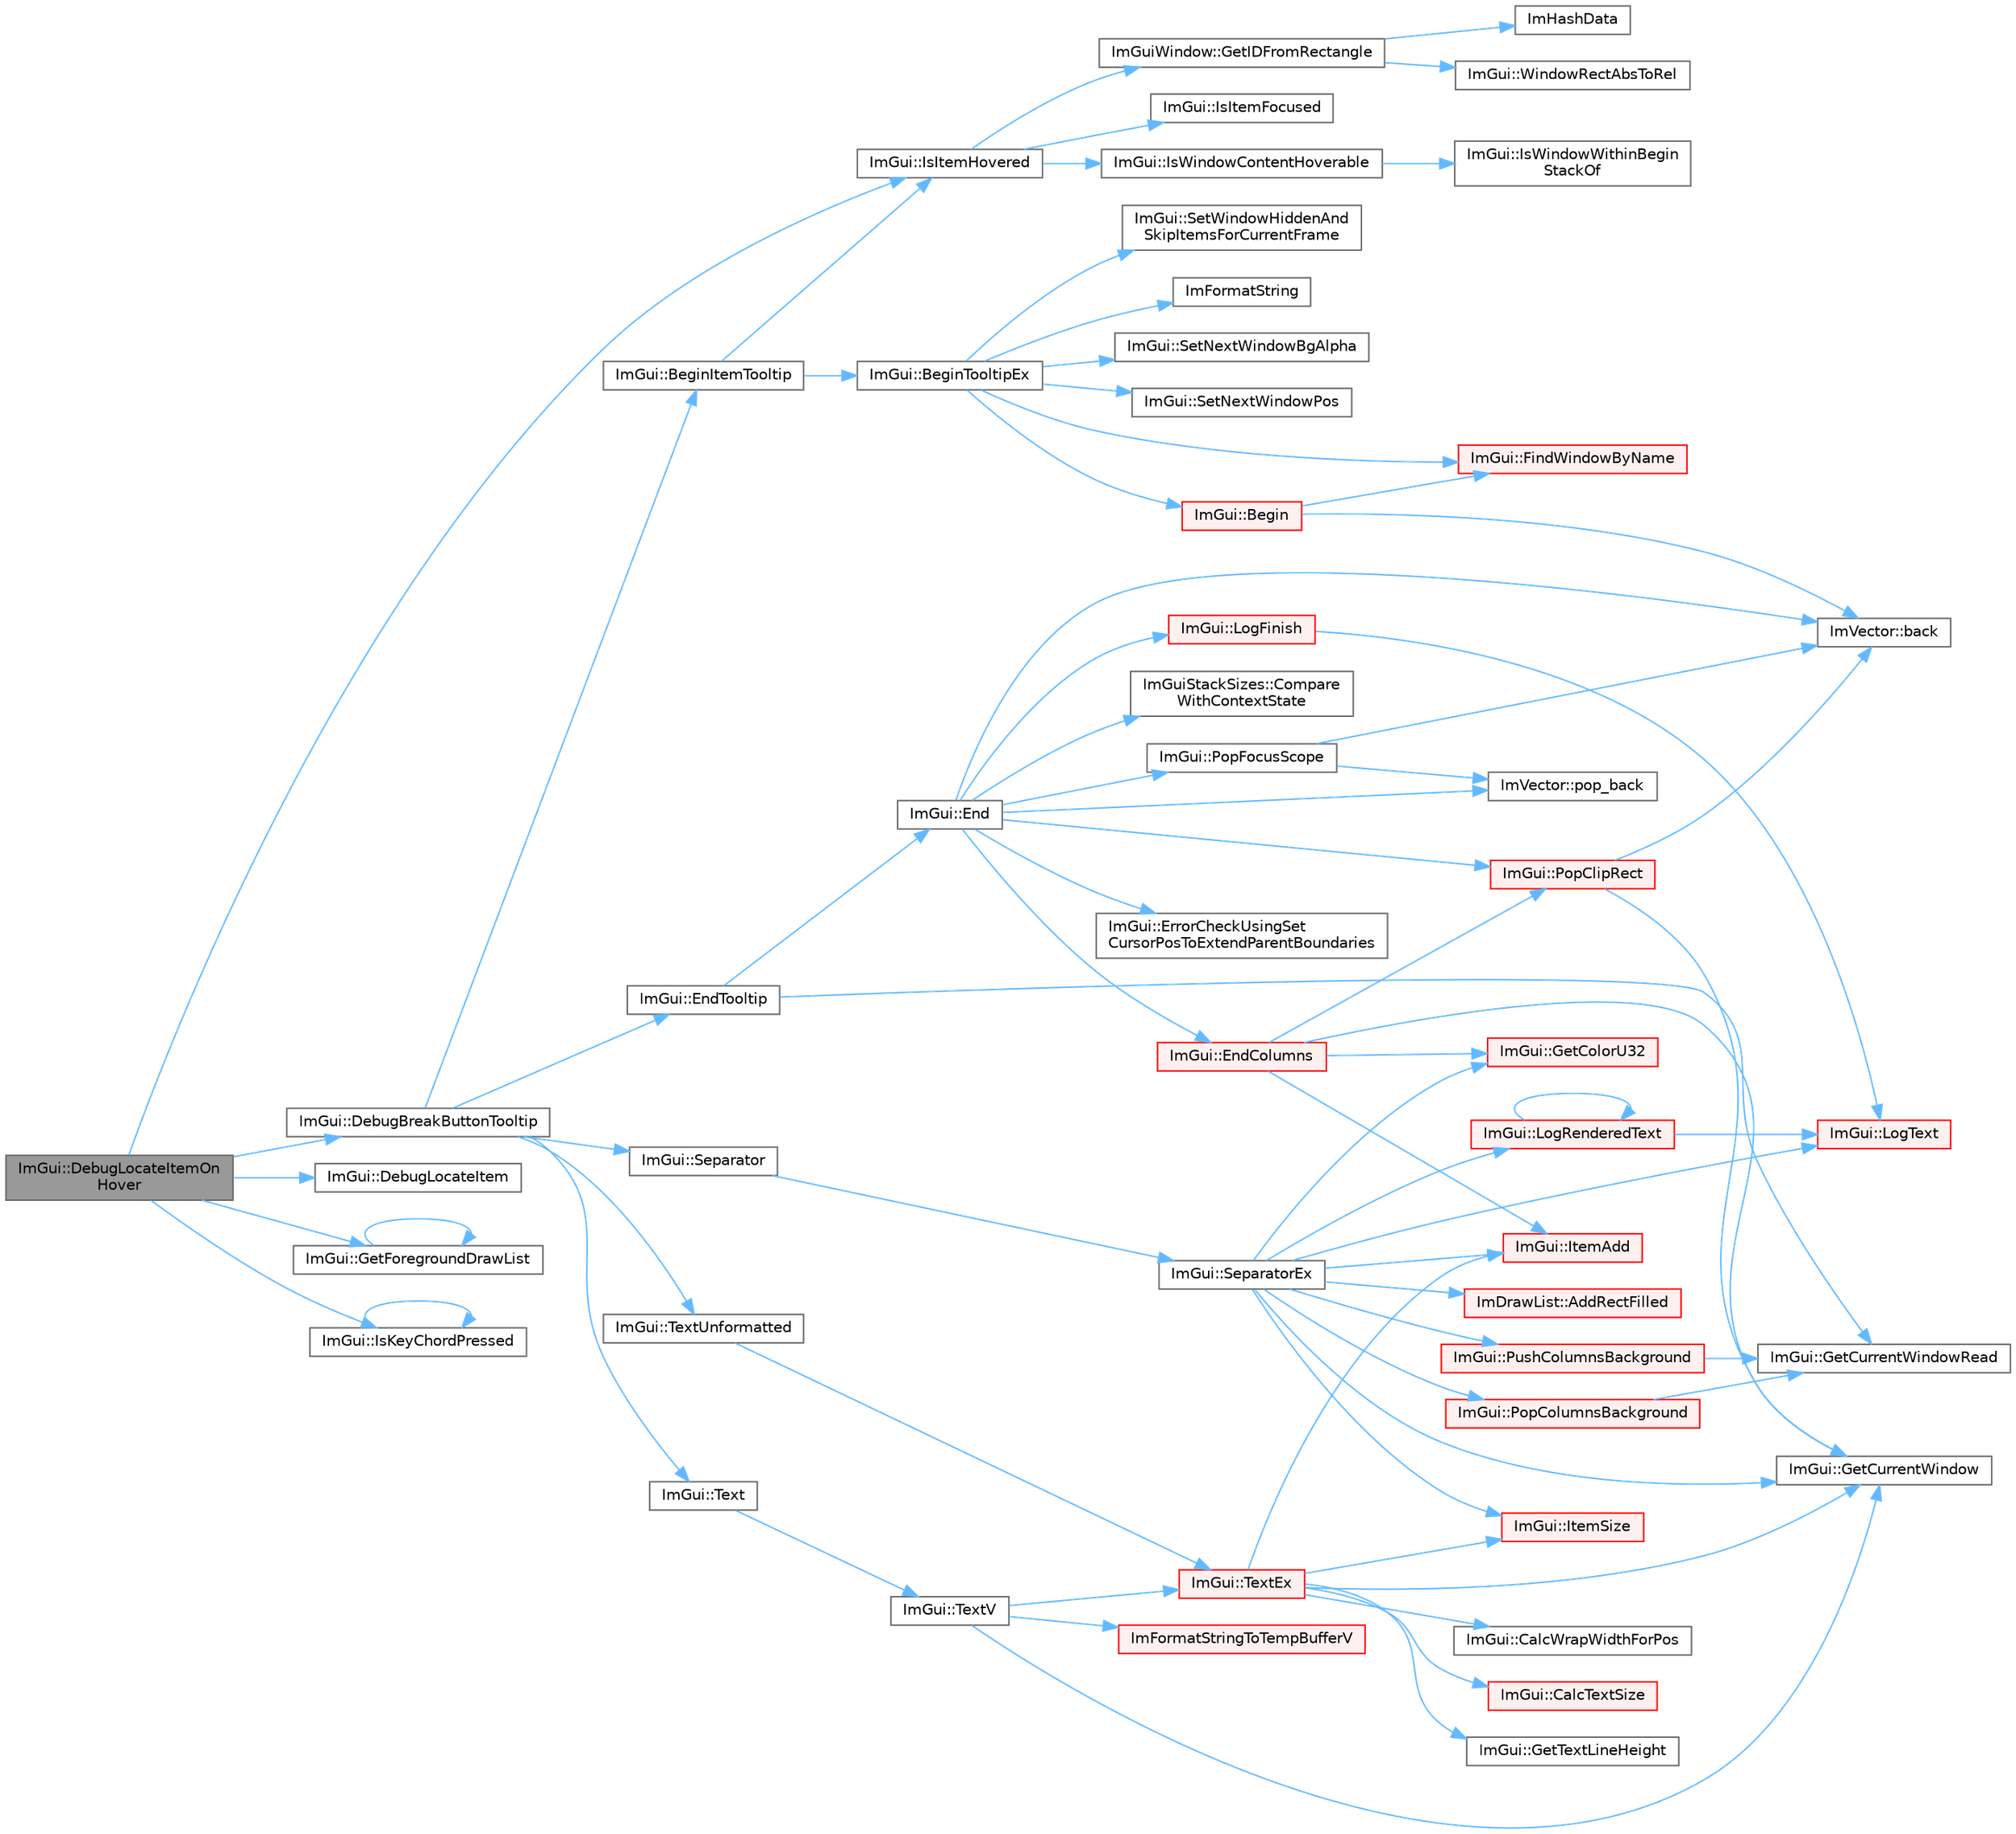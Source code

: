 digraph "ImGui::DebugLocateItemOnHover"
{
 // LATEX_PDF_SIZE
  bgcolor="transparent";
  edge [fontname=Helvetica,fontsize=10,labelfontname=Helvetica,labelfontsize=10];
  node [fontname=Helvetica,fontsize=10,shape=box,height=0.2,width=0.4];
  rankdir="LR";
  Node1 [id="Node000001",label="ImGui::DebugLocateItemOn\lHover",height=0.2,width=0.4,color="gray40", fillcolor="grey60", style="filled", fontcolor="black",tooltip=" "];
  Node1 -> Node2 [id="edge1_Node000001_Node000002",color="steelblue1",style="solid",tooltip=" "];
  Node2 [id="Node000002",label="ImGui::DebugBreakButtonTooltip",height=0.2,width=0.4,color="grey40", fillcolor="white", style="filled",URL="$namespace_im_gui.html#a6f2a211be11756216a881936bc6d9aab",tooltip=" "];
  Node2 -> Node3 [id="edge2_Node000002_Node000003",color="steelblue1",style="solid",tooltip=" "];
  Node3 [id="Node000003",label="ImGui::BeginItemTooltip",height=0.2,width=0.4,color="grey40", fillcolor="white", style="filled",URL="$namespace_im_gui.html#a0557ed1d3f89dcb5d25311bf3099ddf5",tooltip=" "];
  Node3 -> Node4 [id="edge3_Node000003_Node000004",color="steelblue1",style="solid",tooltip=" "];
  Node4 [id="Node000004",label="ImGui::BeginTooltipEx",height=0.2,width=0.4,color="grey40", fillcolor="white", style="filled",URL="$namespace_im_gui.html#a18b17a0b20c3f2a16068b84210cfded4",tooltip=" "];
  Node4 -> Node5 [id="edge4_Node000004_Node000005",color="steelblue1",style="solid",tooltip=" "];
  Node5 [id="Node000005",label="ImGui::Begin",height=0.2,width=0.4,color="red", fillcolor="#FFF0F0", style="filled",URL="$namespace_im_gui.html#a581e58db0bc930bafa4a5d23093a2b99",tooltip=" "];
  Node5 -> Node7 [id="edge5_Node000005_Node000007",color="steelblue1",style="solid",tooltip=" "];
  Node7 [id="Node000007",label="ImVector::back",height=0.2,width=0.4,color="grey40", fillcolor="white", style="filled",URL="$struct_im_vector.html#a2d80e87e81b1b01143c8d8be93e6fde1",tooltip=" "];
  Node5 -> Node36 [id="edge6_Node000005_Node000036",color="steelblue1",style="solid",tooltip=" "];
  Node36 [id="Node000036",label="ImGui::FindWindowByName",height=0.2,width=0.4,color="red", fillcolor="#FFF0F0", style="filled",URL="$namespace_im_gui.html#abca25f22c02e73d5eb2e9c72c4557813",tooltip=" "];
  Node4 -> Node36 [id="edge7_Node000004_Node000036",color="steelblue1",style="solid",tooltip=" "];
  Node4 -> Node96 [id="edge8_Node000004_Node000096",color="steelblue1",style="solid",tooltip=" "];
  Node96 [id="Node000096",label="ImFormatString",height=0.2,width=0.4,color="grey40", fillcolor="white", style="filled",URL="$imgui_8cpp.html#a75ccaf7d676b1f567ba888ae42ac3809",tooltip=" "];
  Node4 -> Node97 [id="edge9_Node000004_Node000097",color="steelblue1",style="solid",tooltip=" "];
  Node97 [id="Node000097",label="ImGui::SetNextWindowBgAlpha",height=0.2,width=0.4,color="grey40", fillcolor="white", style="filled",URL="$namespace_im_gui.html#a7de5a63cec4babe417f972403db6430c",tooltip=" "];
  Node4 -> Node98 [id="edge10_Node000004_Node000098",color="steelblue1",style="solid",tooltip=" "];
  Node98 [id="Node000098",label="ImGui::SetNextWindowPos",height=0.2,width=0.4,color="grey40", fillcolor="white", style="filled",URL="$namespace_im_gui.html#afbccd31113430670b5ab2bf0d6f509bf",tooltip=" "];
  Node4 -> Node99 [id="edge11_Node000004_Node000099",color="steelblue1",style="solid",tooltip=" "];
  Node99 [id="Node000099",label="ImGui::SetWindowHiddenAnd\lSkipItemsForCurrentFrame",height=0.2,width=0.4,color="grey40", fillcolor="white", style="filled",URL="$namespace_im_gui.html#a2a1dfd9dfa155f17d07c75f54130228b",tooltip=" "];
  Node3 -> Node100 [id="edge12_Node000003_Node000100",color="steelblue1",style="solid",tooltip=" "];
  Node100 [id="Node000100",label="ImGui::IsItemHovered",height=0.2,width=0.4,color="grey40", fillcolor="white", style="filled",URL="$namespace_im_gui.html#ac9a400eff3a9561d95e80486c52a660b",tooltip=" "];
  Node100 -> Node101 [id="edge13_Node000100_Node000101",color="steelblue1",style="solid",tooltip=" "];
  Node101 [id="Node000101",label="ImGuiWindow::GetIDFromRectangle",height=0.2,width=0.4,color="grey40", fillcolor="white", style="filled",URL="$struct_im_gui_window.html#a44931b6e73248930490d2c89377a8233",tooltip=" "];
  Node101 -> Node102 [id="edge14_Node000101_Node000102",color="steelblue1",style="solid",tooltip=" "];
  Node102 [id="Node000102",label="ImHashData",height=0.2,width=0.4,color="grey40", fillcolor="white", style="filled",URL="$imgui_8cpp.html#adcff81c770c78d6427764e29369dd254",tooltip=" "];
  Node101 -> Node103 [id="edge15_Node000101_Node000103",color="steelblue1",style="solid",tooltip=" "];
  Node103 [id="Node000103",label="ImGui::WindowRectAbsToRel",height=0.2,width=0.4,color="grey40", fillcolor="white", style="filled",URL="$namespace_im_gui.html#a06d8e9fae450c785dc8f61f6e03462a7",tooltip=" "];
  Node100 -> Node104 [id="edge16_Node000100_Node000104",color="steelblue1",style="solid",tooltip=" "];
  Node104 [id="Node000104",label="ImGui::IsItemFocused",height=0.2,width=0.4,color="grey40", fillcolor="white", style="filled",URL="$namespace_im_gui.html#add3290865a67327258c3a32b695adb28",tooltip=" "];
  Node100 -> Node105 [id="edge17_Node000100_Node000105",color="steelblue1",style="solid",tooltip=" "];
  Node105 [id="Node000105",label="ImGui::IsWindowContentHoverable",height=0.2,width=0.4,color="grey40", fillcolor="white", style="filled",URL="$namespace_im_gui.html#ab3095c274afa3c3d73e1d5cae190f469",tooltip=" "];
  Node105 -> Node56 [id="edge18_Node000105_Node000056",color="steelblue1",style="solid",tooltip=" "];
  Node56 [id="Node000056",label="ImGui::IsWindowWithinBegin\lStackOf",height=0.2,width=0.4,color="grey40", fillcolor="white", style="filled",URL="$namespace_im_gui.html#a48de6990762aa67d7da5c3264b92d44f",tooltip=" "];
  Node2 -> Node106 [id="edge19_Node000002_Node000106",color="steelblue1",style="solid",tooltip=" "];
  Node106 [id="Node000106",label="ImGui::EndTooltip",height=0.2,width=0.4,color="grey40", fillcolor="white", style="filled",URL="$namespace_im_gui.html#ac8d75c160cfdf43d512f773ca133a1c6",tooltip=" "];
  Node106 -> Node107 [id="edge20_Node000106_Node000107",color="steelblue1",style="solid",tooltip=" "];
  Node107 [id="Node000107",label="ImGui::End",height=0.2,width=0.4,color="grey40", fillcolor="white", style="filled",URL="$namespace_im_gui.html#a5479d93794a004c67ceb6d13f37c8254",tooltip=" "];
  Node107 -> Node7 [id="edge21_Node000107_Node000007",color="steelblue1",style="solid",tooltip=" "];
  Node107 -> Node108 [id="edge22_Node000107_Node000108",color="steelblue1",style="solid",tooltip=" "];
  Node108 [id="Node000108",label="ImGuiStackSizes::Compare\lWithContextState",height=0.2,width=0.4,color="grey40", fillcolor="white", style="filled",URL="$struct_im_gui_stack_sizes.html#a800d27777904276582b3a6d8c2cab961",tooltip=" "];
  Node107 -> Node109 [id="edge23_Node000107_Node000109",color="steelblue1",style="solid",tooltip=" "];
  Node109 [id="Node000109",label="ImGui::EndColumns",height=0.2,width=0.4,color="red", fillcolor="#FFF0F0", style="filled",URL="$namespace_im_gui.html#af93bed3bce5475fe4d525d744f16aa20",tooltip=" "];
  Node109 -> Node111 [id="edge24_Node000109_Node000111",color="steelblue1",style="solid",tooltip=" "];
  Node111 [id="Node000111",label="ImGui::GetColorU32",height=0.2,width=0.4,color="red", fillcolor="#FFF0F0", style="filled",URL="$namespace_im_gui.html#a0de2d9bd347d9866511eb8d014e62556",tooltip=" "];
  Node109 -> Node77 [id="edge25_Node000109_Node000077",color="steelblue1",style="solid",tooltip=" "];
  Node77 [id="Node000077",label="ImGui::GetCurrentWindow",height=0.2,width=0.4,color="grey40", fillcolor="white", style="filled",URL="$namespace_im_gui.html#ac452417b5004ca16a814a72cff153526",tooltip=" "];
  Node109 -> Node126 [id="edge26_Node000109_Node000126",color="steelblue1",style="solid",tooltip=" "];
  Node126 [id="Node000126",label="ImGui::ItemAdd",height=0.2,width=0.4,color="red", fillcolor="#FFF0F0", style="filled",URL="$namespace_im_gui.html#a5de8ecd4c80efdca1af7329a2a48121c",tooltip=" "];
  Node109 -> Node132 [id="edge27_Node000109_Node000132",color="steelblue1",style="solid",tooltip=" "];
  Node132 [id="Node000132",label="ImGui::PopClipRect",height=0.2,width=0.4,color="red", fillcolor="#FFF0F0", style="filled",URL="$namespace_im_gui.html#aef1c8a6e5a3c70cb10d03d2a2a66dfd8",tooltip=" "];
  Node132 -> Node7 [id="edge28_Node000132_Node000007",color="steelblue1",style="solid",tooltip=" "];
  Node132 -> Node77 [id="edge29_Node000132_Node000077",color="steelblue1",style="solid",tooltip=" "];
  Node107 -> Node137 [id="edge30_Node000107_Node000137",color="steelblue1",style="solid",tooltip=" "];
  Node137 [id="Node000137",label="ImGui::ErrorCheckUsingSet\lCursorPosToExtendParentBoundaries",height=0.2,width=0.4,color="grey40", fillcolor="white", style="filled",URL="$namespace_im_gui.html#ad5832500c14abd9e76e376b82701385b",tooltip=" "];
  Node107 -> Node138 [id="edge31_Node000107_Node000138",color="steelblue1",style="solid",tooltip=" "];
  Node138 [id="Node000138",label="ImGui::LogFinish",height=0.2,width=0.4,color="red", fillcolor="#FFF0F0", style="filled",URL="$namespace_im_gui.html#a2ebcd048d1ca025fb972e1c2e920e3f3",tooltip=" "];
  Node138 -> Node143 [id="edge32_Node000138_Node000143",color="steelblue1",style="solid",tooltip=" "];
  Node143 [id="Node000143",label="ImGui::LogText",height=0.2,width=0.4,color="red", fillcolor="#FFF0F0", style="filled",URL="$namespace_im_gui.html#aa548475d8f771ab6524d73d900a41198",tooltip=" "];
  Node107 -> Node120 [id="edge33_Node000107_Node000120",color="steelblue1",style="solid",tooltip=" "];
  Node120 [id="Node000120",label="ImVector::pop_back",height=0.2,width=0.4,color="grey40", fillcolor="white", style="filled",URL="$struct_im_vector.html#a3db7ce62d3c429effdb893fbf7148c1c",tooltip=" "];
  Node107 -> Node132 [id="edge34_Node000107_Node000132",color="steelblue1",style="solid",tooltip=" "];
  Node107 -> Node146 [id="edge35_Node000107_Node000146",color="steelblue1",style="solid",tooltip=" "];
  Node146 [id="Node000146",label="ImGui::PopFocusScope",height=0.2,width=0.4,color="grey40", fillcolor="white", style="filled",URL="$namespace_im_gui.html#a660bc1ff7f6d971fc4b4236e87409b38",tooltip=" "];
  Node146 -> Node7 [id="edge36_Node000146_Node000007",color="steelblue1",style="solid",tooltip=" "];
  Node146 -> Node120 [id="edge37_Node000146_Node000120",color="steelblue1",style="solid",tooltip=" "];
  Node106 -> Node88 [id="edge38_Node000106_Node000088",color="steelblue1",style="solid",tooltip=" "];
  Node88 [id="Node000088",label="ImGui::GetCurrentWindowRead",height=0.2,width=0.4,color="grey40", fillcolor="white", style="filled",URL="$namespace_im_gui.html#a055af7d6b7b4ae977a9c3c25a98e0d2f",tooltip=" "];
  Node2 -> Node147 [id="edge39_Node000002_Node000147",color="steelblue1",style="solid",tooltip=" "];
  Node147 [id="Node000147",label="ImGui::Separator",height=0.2,width=0.4,color="grey40", fillcolor="white", style="filled",URL="$namespace_im_gui.html#a191123597a5084d003c8beac7eeb029e",tooltip=" "];
  Node147 -> Node148 [id="edge40_Node000147_Node000148",color="steelblue1",style="solid",tooltip=" "];
  Node148 [id="Node000148",label="ImGui::SeparatorEx",height=0.2,width=0.4,color="grey40", fillcolor="white", style="filled",URL="$namespace_im_gui.html#acd77978447d71b3113ad084dfde1fe18",tooltip=" "];
  Node148 -> Node149 [id="edge41_Node000148_Node000149",color="steelblue1",style="solid",tooltip=" "];
  Node149 [id="Node000149",label="ImDrawList::AddRectFilled",height=0.2,width=0.4,color="red", fillcolor="#FFF0F0", style="filled",URL="$struct_im_draw_list.html#a6b16ab764160b0251d2e7b3bd08c1ffc",tooltip=" "];
  Node148 -> Node111 [id="edge42_Node000148_Node000111",color="steelblue1",style="solid",tooltip=" "];
  Node148 -> Node77 [id="edge43_Node000148_Node000077",color="steelblue1",style="solid",tooltip=" "];
  Node148 -> Node126 [id="edge44_Node000148_Node000126",color="steelblue1",style="solid",tooltip=" "];
  Node148 -> Node153 [id="edge45_Node000148_Node000153",color="steelblue1",style="solid",tooltip=" "];
  Node153 [id="Node000153",label="ImGui::ItemSize",height=0.2,width=0.4,color="red", fillcolor="#FFF0F0", style="filled",URL="$namespace_im_gui.html#aeeb1ec6ae6548173dbf813e7df538c48",tooltip=" "];
  Node148 -> Node155 [id="edge46_Node000148_Node000155",color="steelblue1",style="solid",tooltip=" "];
  Node155 [id="Node000155",label="ImGui::LogRenderedText",height=0.2,width=0.4,color="red", fillcolor="#FFF0F0", style="filled",URL="$namespace_im_gui.html#a7a0d62e33f2236ec2f789e24ca0fb56f",tooltip=" "];
  Node155 -> Node155 [id="edge47_Node000155_Node000155",color="steelblue1",style="solid",tooltip=" "];
  Node155 -> Node143 [id="edge48_Node000155_Node000143",color="steelblue1",style="solid",tooltip=" "];
  Node148 -> Node143 [id="edge49_Node000148_Node000143",color="steelblue1",style="solid",tooltip=" "];
  Node148 -> Node158 [id="edge50_Node000148_Node000158",color="steelblue1",style="solid",tooltip=" "];
  Node158 [id="Node000158",label="ImGui::PopColumnsBackground",height=0.2,width=0.4,color="red", fillcolor="#FFF0F0", style="filled",URL="$namespace_im_gui.html#a27c737fa1fc79164fc7d840e858b1845",tooltip=" "];
  Node158 -> Node88 [id="edge51_Node000158_Node000088",color="steelblue1",style="solid",tooltip=" "];
  Node148 -> Node161 [id="edge52_Node000148_Node000161",color="steelblue1",style="solid",tooltip=" "];
  Node161 [id="Node000161",label="ImGui::PushColumnsBackground",height=0.2,width=0.4,color="red", fillcolor="#FFF0F0", style="filled",URL="$namespace_im_gui.html#a39f557bf00d94069a41b0d40bd72c522",tooltip=" "];
  Node161 -> Node88 [id="edge53_Node000161_Node000088",color="steelblue1",style="solid",tooltip=" "];
  Node2 -> Node162 [id="edge54_Node000002_Node000162",color="steelblue1",style="solid",tooltip=" "];
  Node162 [id="Node000162",label="ImGui::Text",height=0.2,width=0.4,color="grey40", fillcolor="white", style="filled",URL="$namespace_im_gui.html#a9e7b83611fe441d54fad2effb4bf4965",tooltip=" "];
  Node162 -> Node163 [id="edge55_Node000162_Node000163",color="steelblue1",style="solid",tooltip=" "];
  Node163 [id="Node000163",label="ImGui::TextV",height=0.2,width=0.4,color="grey40", fillcolor="white", style="filled",URL="$namespace_im_gui.html#a10a0d6362178c2f743092f21e1b6cd20",tooltip=" "];
  Node163 -> Node77 [id="edge56_Node000163_Node000077",color="steelblue1",style="solid",tooltip=" "];
  Node163 -> Node164 [id="edge57_Node000163_Node000164",color="steelblue1",style="solid",tooltip=" "];
  Node164 [id="Node000164",label="ImFormatStringToTempBufferV",height=0.2,width=0.4,color="red", fillcolor="#FFF0F0", style="filled",URL="$imgui_8cpp.html#a7d2a77b9735185891f885970b1e54626",tooltip=" "];
  Node163 -> Node166 [id="edge58_Node000163_Node000166",color="steelblue1",style="solid",tooltip=" "];
  Node166 [id="Node000166",label="ImGui::TextEx",height=0.2,width=0.4,color="red", fillcolor="#FFF0F0", style="filled",URL="$namespace_im_gui.html#aae6420fec03511fd478d9108f31e6b5f",tooltip=" "];
  Node166 -> Node167 [id="edge59_Node000166_Node000167",color="steelblue1",style="solid",tooltip=" "];
  Node167 [id="Node000167",label="ImGui::CalcTextSize",height=0.2,width=0.4,color="red", fillcolor="#FFF0F0", style="filled",URL="$namespace_im_gui.html#a848b9db6cc4a186751c0ecebcaadc33b",tooltip=" "];
  Node166 -> Node171 [id="edge60_Node000166_Node000171",color="steelblue1",style="solid",tooltip=" "];
  Node171 [id="Node000171",label="ImGui::CalcWrapWidthForPos",height=0.2,width=0.4,color="grey40", fillcolor="white", style="filled",URL="$namespace_im_gui.html#a66416151e58c34cd02973976de66e0e9",tooltip=" "];
  Node166 -> Node77 [id="edge61_Node000166_Node000077",color="steelblue1",style="solid",tooltip=" "];
  Node166 -> Node172 [id="edge62_Node000166_Node000172",color="steelblue1",style="solid",tooltip=" "];
  Node172 [id="Node000172",label="ImGui::GetTextLineHeight",height=0.2,width=0.4,color="grey40", fillcolor="white", style="filled",URL="$namespace_im_gui.html#aaba5637199d31ea23d4d143b30a44aff",tooltip=" "];
  Node166 -> Node126 [id="edge63_Node000166_Node000126",color="steelblue1",style="solid",tooltip=" "];
  Node166 -> Node153 [id="edge64_Node000166_Node000153",color="steelblue1",style="solid",tooltip=" "];
  Node2 -> Node177 [id="edge65_Node000002_Node000177",color="steelblue1",style="solid",tooltip=" "];
  Node177 [id="Node000177",label="ImGui::TextUnformatted",height=0.2,width=0.4,color="grey40", fillcolor="white", style="filled",URL="$namespace_im_gui.html#a96a5f42789ecc419b2ae8af7b2acc28e",tooltip=" "];
  Node177 -> Node166 [id="edge66_Node000177_Node000166",color="steelblue1",style="solid",tooltip=" "];
  Node1 -> Node178 [id="edge67_Node000001_Node000178",color="steelblue1",style="solid",tooltip=" "];
  Node178 [id="Node000178",label="ImGui::DebugLocateItem",height=0.2,width=0.4,color="grey40", fillcolor="white", style="filled",URL="$namespace_im_gui.html#a5fcfd58a344ca39b4575074c009f0767",tooltip=" "];
  Node1 -> Node27 [id="edge68_Node000001_Node000027",color="steelblue1",style="solid",tooltip=" "];
  Node27 [id="Node000027",label="ImGui::GetForegroundDrawList",height=0.2,width=0.4,color="grey40", fillcolor="white", style="filled",URL="$namespace_im_gui.html#a718d48e3636f9df63e4820d0fef34e78",tooltip=" "];
  Node27 -> Node27 [id="edge69_Node000027_Node000027",color="steelblue1",style="solid",tooltip=" "];
  Node1 -> Node100 [id="edge70_Node000001_Node000100",color="steelblue1",style="solid",tooltip=" "];
  Node1 -> Node179 [id="edge71_Node000001_Node000179",color="steelblue1",style="solid",tooltip=" "];
  Node179 [id="Node000179",label="ImGui::IsKeyChordPressed",height=0.2,width=0.4,color="grey40", fillcolor="white", style="filled",URL="$namespace_im_gui.html#ab3e095e7757d000686cfa2aff76534d2",tooltip=" "];
  Node179 -> Node179 [id="edge72_Node000179_Node000179",color="steelblue1",style="solid",tooltip=" "];
}

